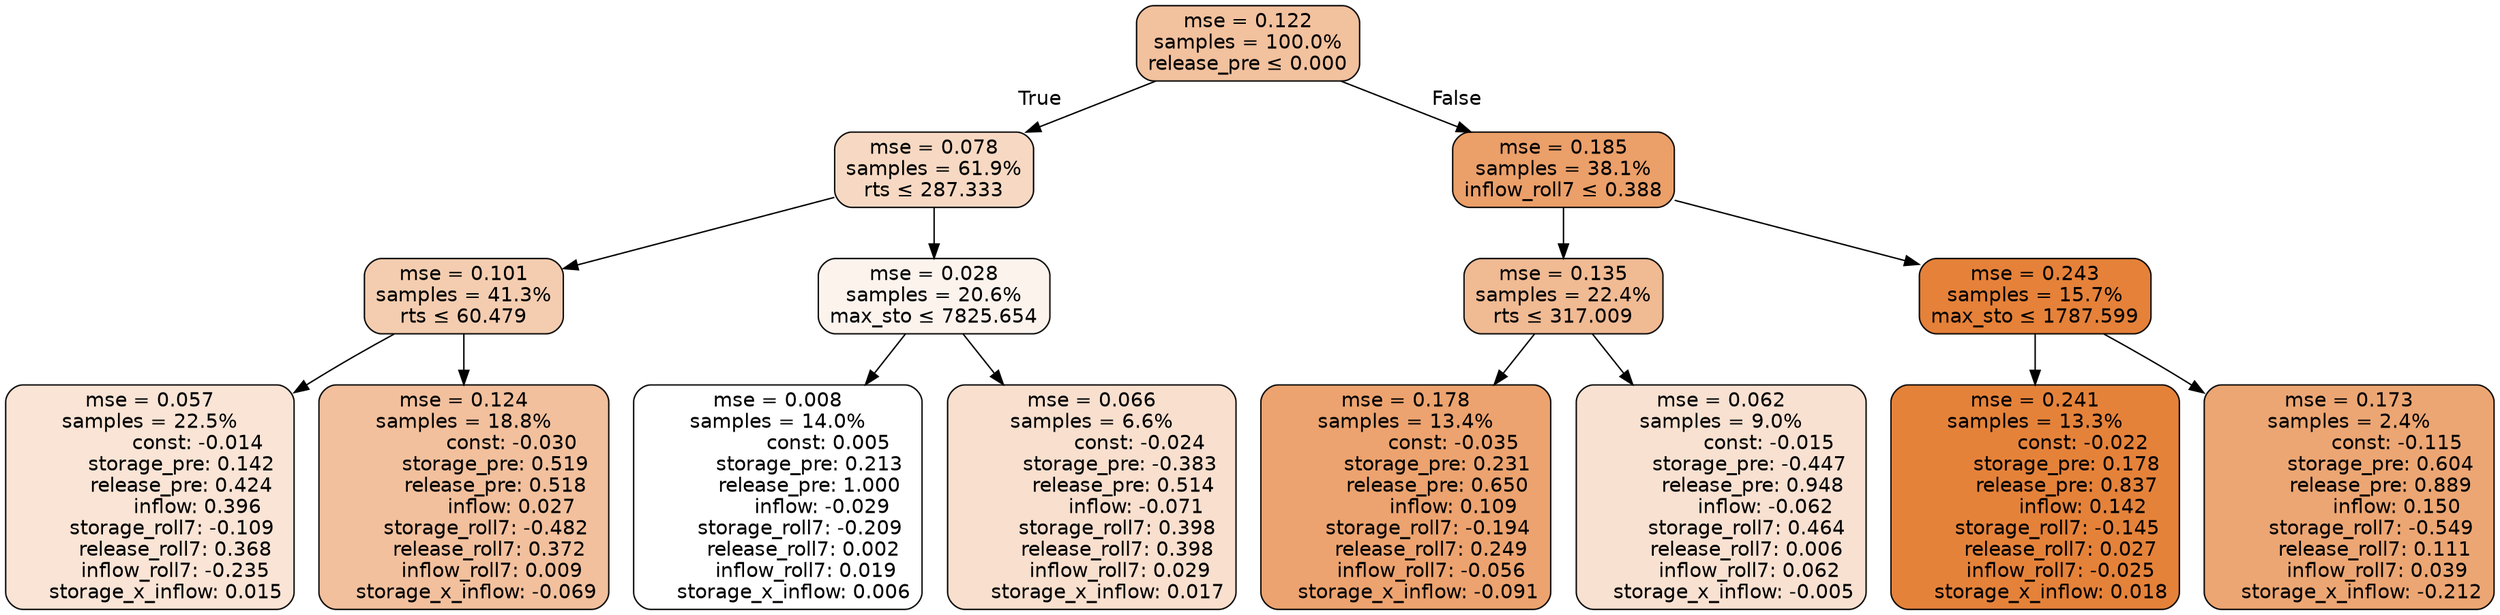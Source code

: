digraph tree {
bgcolor="transparent"
node [shape=rectangle, style="filled, rounded", color="black", fontname=helvetica] ;
edge [fontname=helvetica] ;
	"0" [label="mse = 0.122
samples = 100.0%
release_pre &le; 0.000", fillcolor="#f2c19e"]
	"1" [label="mse = 0.078
samples = 61.9%
rts &le; 287.333", fillcolor="#f7d9c3"]
	"2" [label="mse = 0.101
samples = 41.3%
rts &le; 60.479", fillcolor="#f4cdb0"]
	"3" [label="mse = 0.057
samples = 22.5%
               const: -0.014
          storage_pre: 0.142
          release_pre: 0.424
               inflow: 0.396
       storage_roll7: -0.109
        release_roll7: 0.368
        inflow_roll7: -0.235
     storage_x_inflow: 0.015", fillcolor="#f9e4d5"]
	"4" [label="mse = 0.124
samples = 18.8%
               const: -0.030
          storage_pre: 0.519
          release_pre: 0.518
               inflow: 0.027
       storage_roll7: -0.482
        release_roll7: 0.372
         inflow_roll7: 0.009
    storage_x_inflow: -0.069", fillcolor="#f2c09d"]
	"5" [label="mse = 0.028
samples = 20.6%
max_sto &le; 7825.654", fillcolor="#fcf3ed"]
	"6" [label="mse = 0.008
samples = 14.0%
                const: 0.005
          storage_pre: 0.213
          release_pre: 1.000
              inflow: -0.029
       storage_roll7: -0.209
        release_roll7: 0.002
         inflow_roll7: 0.019
     storage_x_inflow: 0.006", fillcolor="#ffffff"]
	"7" [label="mse = 0.066
samples = 6.6%
               const: -0.024
         storage_pre: -0.383
          release_pre: 0.514
              inflow: -0.071
        storage_roll7: 0.398
        release_roll7: 0.398
         inflow_roll7: 0.029
     storage_x_inflow: 0.017", fillcolor="#f8dfce"]
	"8" [label="mse = 0.185
samples = 38.1%
inflow_roll7 &le; 0.388", fillcolor="#eb9f69"]
	"9" [label="mse = 0.135
samples = 22.4%
rts &le; 317.009", fillcolor="#f0ba93"]
	"10" [label="mse = 0.178
samples = 13.4%
               const: -0.035
          storage_pre: 0.231
          release_pre: 0.650
               inflow: 0.109
       storage_roll7: -0.194
        release_roll7: 0.249
        inflow_roll7: -0.056
    storage_x_inflow: -0.091", fillcolor="#eca36f"]
	"11" [label="mse = 0.062
samples = 9.0%
               const: -0.015
         storage_pre: -0.447
          release_pre: 0.948
              inflow: -0.062
        storage_roll7: 0.464
        release_roll7: 0.006
         inflow_roll7: 0.062
    storage_x_inflow: -0.005", fillcolor="#f8e1d1"]
	"12" [label="mse = 0.243
samples = 15.7%
max_sto &le; 1787.599", fillcolor="#e58139"]
	"13" [label="mse = 0.241
samples = 13.3%
               const: -0.022
          storage_pre: 0.178
          release_pre: 0.837
               inflow: 0.142
       storage_roll7: -0.145
        release_roll7: 0.027
        inflow_roll7: -0.025
     storage_x_inflow: 0.018", fillcolor="#e5823a"]
	"14" [label="mse = 0.173
samples = 2.4%
               const: -0.115
          storage_pre: 0.604
          release_pre: 0.889
               inflow: 0.150
       storage_roll7: -0.549
        release_roll7: 0.111
         inflow_roll7: 0.039
    storage_x_inflow: -0.212", fillcolor="#eca673"]

	"0" -> "1" [labeldistance=2.5, labelangle=45, headlabel="True"]
	"1" -> "2"
	"2" -> "3"
	"2" -> "4"
	"1" -> "5"
	"5" -> "6"
	"5" -> "7"
	"0" -> "8" [labeldistance=2.5, labelangle=-45, headlabel="False"]
	"8" -> "9"
	"9" -> "10"
	"9" -> "11"
	"8" -> "12"
	"12" -> "13"
	"12" -> "14"
}